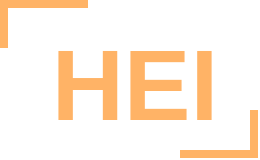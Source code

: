 <mxfile>
    <diagram id="Sl-sDhZRdzZRjDKmcvGr" name="Page-1">
        <mxGraphModel dx="386" dy="184" grid="1" gridSize="10" guides="1" tooltips="1" connect="1" arrows="1" fold="1" page="1" pageScale="1" pageWidth="1169" pageHeight="827" background="none" math="0" shadow="0">
            <root>
                <mxCell id="0"/>
                <mxCell id="1" parent="0"/>
                <mxCell id="2" value="&lt;font size=&quot;1&quot; color=&quot;#ffb366&quot;&gt;&lt;b style=&quot;font-size: 50px&quot;&gt;HEI&lt;/b&gt;&lt;/font&gt;" style="text;html=1;align=center;verticalAlign=middle;resizable=0;points=[];autosize=1;strokeColor=none;fillColor=none;" vertex="1" parent="1">
                    <mxGeometry x="385" y="185" width="100" height="30" as="geometry"/>
                </mxCell>
                <mxCell id="3" value="" style="shape=partialRectangle;whiteSpace=wrap;html=1;bottom=0;right=0;fillColor=none;fontSize=50;fontColor=#FFB366;strokeWidth=4;strokeColor=#FFB366;" vertex="1" parent="1">
                    <mxGeometry x="370" y="160" width="40" height="20" as="geometry"/>
                </mxCell>
                <mxCell id="4" value="" style="shape=partialRectangle;whiteSpace=wrap;html=1;bottom=0;right=0;fillColor=none;fontSize=50;fontColor=#FFB366;strokeWidth=4;strokeColor=#FFB366;rotation=-180;" vertex="1" parent="1">
                    <mxGeometry x="460" y="215" width="35" height="20" as="geometry"/>
                </mxCell>
            </root>
        </mxGraphModel>
    </diagram>
</mxfile>